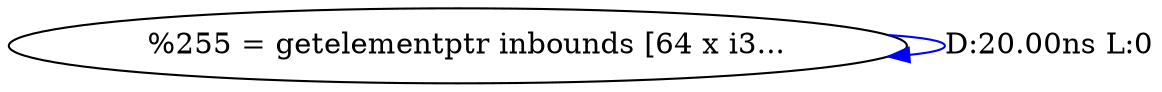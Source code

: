 digraph {
Node0x560817b049e0[label="  %255 = getelementptr inbounds [64 x i3..."];
Node0x560817b049e0 -> Node0x560817b049e0[label="D:20.00ns L:0",color=blue];
}
